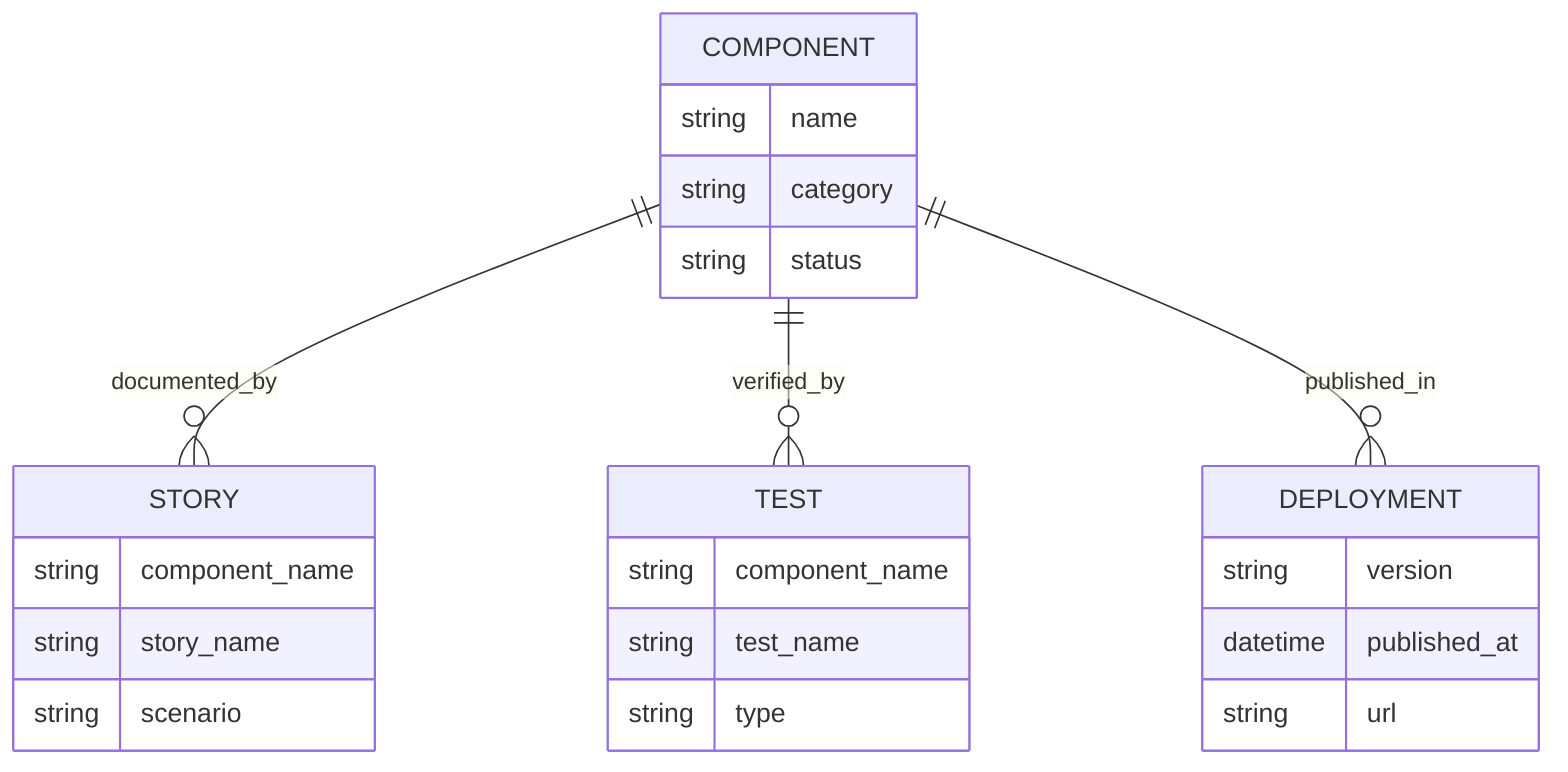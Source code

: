 erDiagram
    COMPONENT {
        string name
        string category
        string status
    }
    STORY {
        string component_name
        string story_name
        string scenario
    }
    TEST {
        string component_name
        string test_name
        string type
    }
    DEPLOYMENT {
        string version
        datetime published_at
        string url
    }
    COMPONENT ||--o{ STORY : documented_by
    COMPONENT ||--o{ TEST : verified_by
    COMPONENT ||--o{ DEPLOYMENT : published_in